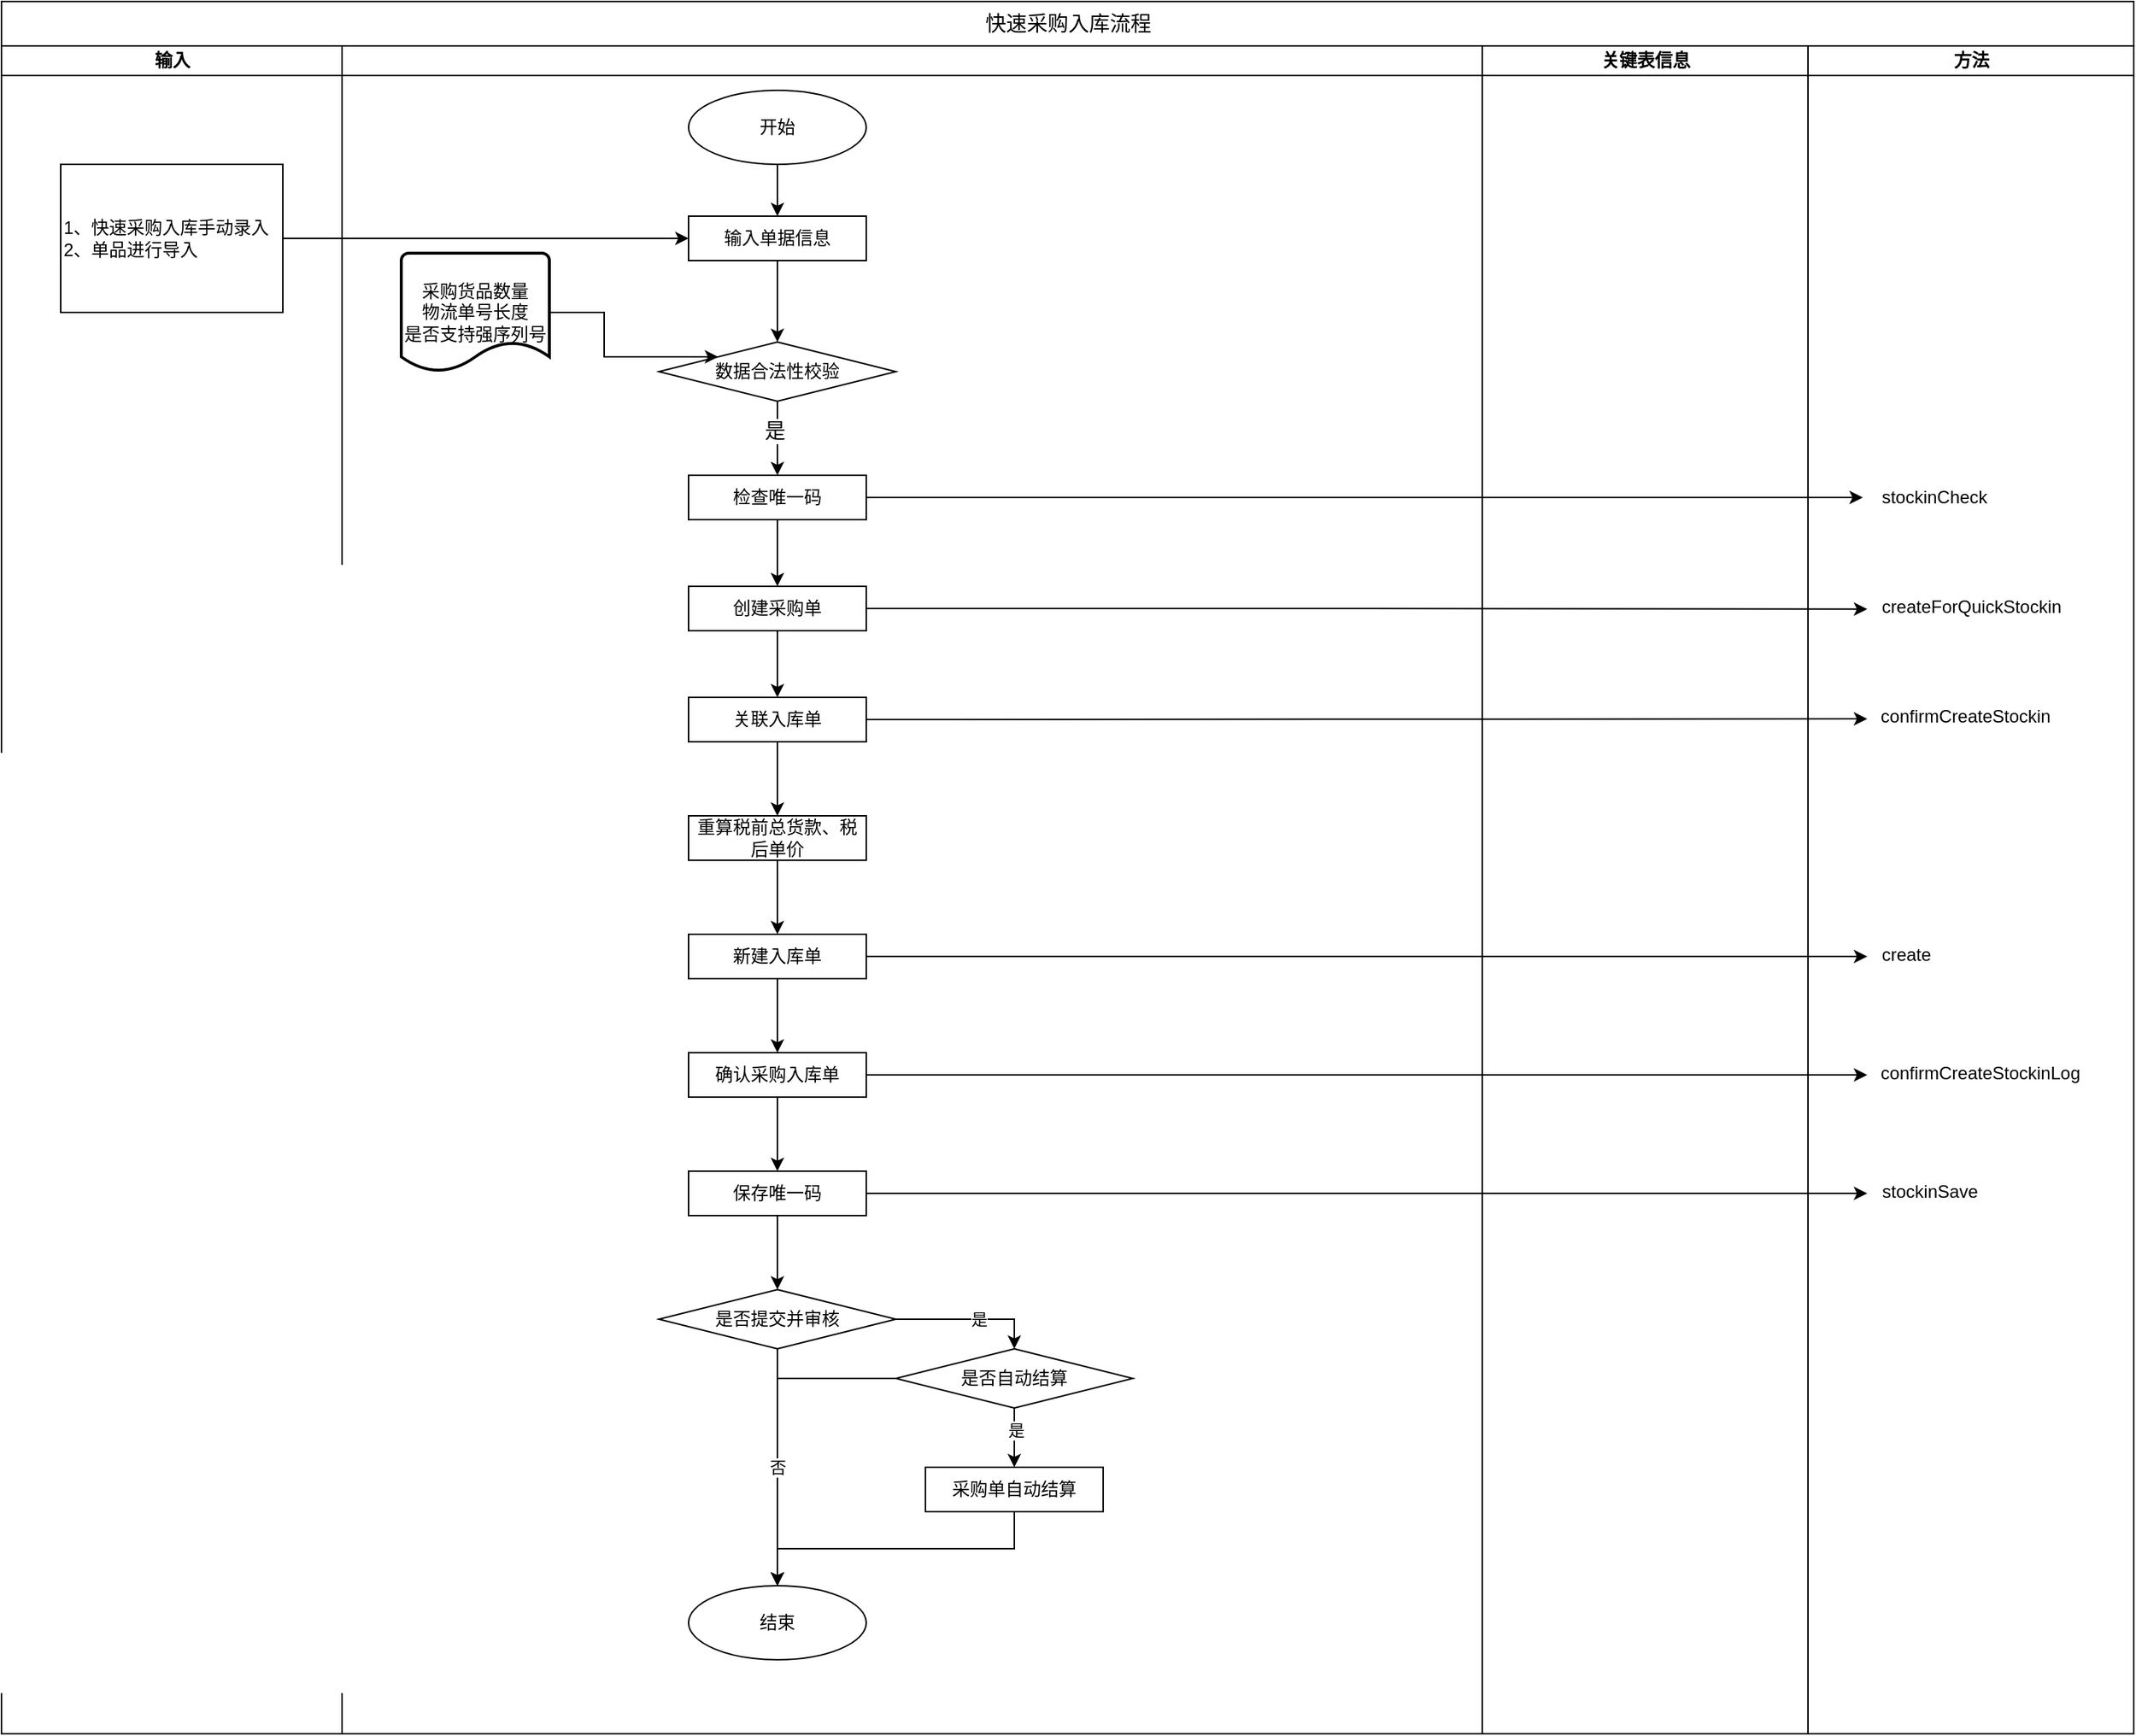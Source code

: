 <mxfile version="14.4.3" type="device"><diagram id="C5RBs43oDa-KdzZeNtuy" name="Page-1"><mxGraphModel dx="2153" dy="816" grid="1" gridSize="10" guides="1" tooltips="1" connect="1" arrows="1" fold="1" page="1" pageScale="1" pageWidth="827" pageHeight="1169" math="0" shadow="0"><root><mxCell id="WIyWlLk6GJQsqaUBKTNV-0"/><mxCell id="WIyWlLk6GJQsqaUBKTNV-1" parent="WIyWlLk6GJQsqaUBKTNV-0"/><mxCell id="MSajhKd6gucxSAgt9VXl-0" value="&lt;font face=&quot;helvetica&quot;&gt;&lt;span style=&quot;font-size: 14px ; font-weight: 400 ; background-color: rgb(255 , 255 , 255)&quot;&gt;快速采购入库流程&lt;/span&gt;&lt;/font&gt;" style="swimlane;html=1;childLayout=stackLayout;startSize=30;rounded=0;shadow=0;labelBackgroundColor=none;strokeWidth=1;fontFamily=Verdana;fontSize=8;align=center;" parent="WIyWlLk6GJQsqaUBKTNV-1" vertex="1"><mxGeometry x="-110" y="160" width="1440" height="1170" as="geometry"><mxRectangle x="170" y="140" width="100" height="30" as="alternateBounds"/></mxGeometry></mxCell><mxCell id="MSajhKd6gucxSAgt9VXl-1" value="输入" style="swimlane;html=1;startSize=20;" parent="MSajhKd6gucxSAgt9VXl-0" vertex="1"><mxGeometry y="30" width="230" height="1140" as="geometry"><mxRectangle y="30" width="30" height="1180" as="alternateBounds"/></mxGeometry></mxCell><mxCell id="MSajhKd6gucxSAgt9VXl-2" value="1、快速采购入库手动录入&lt;br&gt;2、单品进行导入" style="rounded=0;whiteSpace=wrap;html=1;align=left;" parent="MSajhKd6gucxSAgt9VXl-1" vertex="1"><mxGeometry x="40" y="80" width="150" height="100" as="geometry"/></mxCell><mxCell id="MSajhKd6gucxSAgt9VXl-3" value="&lt;br&gt;&lt;br&gt;" style="swimlane;html=1;startSize=20;" parent="MSajhKd6gucxSAgt9VXl-0" vertex="1"><mxGeometry x="230" y="30" width="990" height="1140" as="geometry"/></mxCell><mxCell id="MSajhKd6gucxSAgt9VXl-4" value="开始" style="ellipse;whiteSpace=wrap;html=1;" parent="MSajhKd6gucxSAgt9VXl-3" vertex="1"><mxGeometry x="234" y="30" width="120" height="50" as="geometry"/></mxCell><mxCell id="MSajhKd6gucxSAgt9VXl-26" value="数据合法性校验" style="rhombus;whiteSpace=wrap;html=1;" parent="MSajhKd6gucxSAgt9VXl-3" vertex="1"><mxGeometry x="214" y="200" width="160" height="40" as="geometry"/></mxCell><mxCell id="MSajhKd6gucxSAgt9VXl-27" style="edgeStyle=orthogonalEdgeStyle;rounded=0;orthogonalLoop=1;jettySize=auto;html=1;exitX=0.5;exitY=1;exitDx=0;exitDy=0;entryX=0.5;entryY=0;entryDx=0;entryDy=0;" parent="MSajhKd6gucxSAgt9VXl-3" source="MSajhKd6gucxSAgt9VXl-26" target="MSajhKd6gucxSAgt9VXl-30" edge="1"><mxGeometry relative="1" as="geometry"><Array as="points"/><mxPoint x="294" y="294" as="targetPoint"/></mxGeometry></mxCell><mxCell id="MSajhKd6gucxSAgt9VXl-28" value="&lt;span style=&quot;color: rgba(0 , 0 , 0 , 0) ; font-family: monospace ; font-size: 0px ; background-color: rgb(248 , 249 , 250)&quot;&gt;%3CmxGraphModel%3E%3Croot%3E%3CmxCell%20id%3D%220%22%2F%3E%3CmxCell%20id%3D%221%22%20parent%3D%220%22%2F%3E%3CmxCell%20id%3D%222%22%20value%3D%22%26lt%3Bfont%20style%3D%26quot%3Bfont-size%3A%2014px%26quot%3B%26gt%3B%E6%98%AF%26lt%3B%2Ffont%26gt%3B%22%20style%3D%22edgeLabel%3Bhtml%3D1%3Balign%3Dcenter%3BverticalAlign%3Dmiddle%3Bresizable%3D0%3Bpoints%3D%5B%5D%3B%22%20vertex%3D%221%22%20connectable%3D%220%22%20parent%3D%221%22%3E%3CmxGeometry%20x%3D%22967%22%20y%3D%221189%22%20as%3D%22geometry%22%2F%3E%3C%2FmxCell%3E%3C%2Froot%3E%3C%2FmxGraphModel%3E&lt;/span&gt;" style="edgeLabel;html=1;align=center;verticalAlign=middle;resizable=0;points=[];" parent="MSajhKd6gucxSAgt9VXl-27" vertex="1" connectable="0"><mxGeometry x="-0.22" y="1" relative="1" as="geometry"><mxPoint as="offset"/></mxGeometry></mxCell><mxCell id="MSajhKd6gucxSAgt9VXl-29" value="&lt;span style=&quot;font-size: 14px&quot;&gt;是&lt;/span&gt;" style="edgeLabel;html=1;align=center;verticalAlign=middle;resizable=0;points=[];" parent="MSajhKd6gucxSAgt9VXl-27" vertex="1" connectable="0"><mxGeometry x="-0.22" y="-2" relative="1" as="geometry"><mxPoint as="offset"/></mxGeometry></mxCell><mxCell id="MSajhKd6gucxSAgt9VXl-116" style="edgeStyle=orthogonalEdgeStyle;rounded=0;orthogonalLoop=1;jettySize=auto;html=1;exitX=0.5;exitY=1;exitDx=0;exitDy=0;entryX=0.5;entryY=0;entryDx=0;entryDy=0;" parent="MSajhKd6gucxSAgt9VXl-3" source="MSajhKd6gucxSAgt9VXl-30" target="MSajhKd6gucxSAgt9VXl-112" edge="1"><mxGeometry relative="1" as="geometry"/></mxCell><mxCell id="MSajhKd6gucxSAgt9VXl-30" value="检查唯一码" style="rounded=0;whiteSpace=wrap;html=1;" parent="MSajhKd6gucxSAgt9VXl-3" vertex="1"><mxGeometry x="234" y="290" width="120" height="30" as="geometry"/></mxCell><mxCell id="MSajhKd6gucxSAgt9VXl-31" value="采购货品数量&lt;br&gt;物流单号长度&lt;br&gt;是否支持强序列号" style="strokeWidth=2;html=1;shape=mxgraph.flowchart.document2;whiteSpace=wrap;size=0.25;" parent="MSajhKd6gucxSAgt9VXl-3" vertex="1"><mxGeometry x="40" y="140" width="100" height="80" as="geometry"/></mxCell><mxCell id="MSajhKd6gucxSAgt9VXl-32" style="edgeStyle=orthogonalEdgeStyle;rounded=0;orthogonalLoop=1;jettySize=auto;html=1;exitX=1;exitY=0.5;exitDx=0;exitDy=0;exitPerimeter=0;entryX=0;entryY=0;entryDx=0;entryDy=0;" parent="MSajhKd6gucxSAgt9VXl-3" source="MSajhKd6gucxSAgt9VXl-31" target="MSajhKd6gucxSAgt9VXl-26" edge="1"><mxGeometry relative="1" as="geometry"/></mxCell><mxCell id="MSajhKd6gucxSAgt9VXl-39" value="关键表信息" style="swimlane;html=1;startSize=20;" parent="MSajhKd6gucxSAgt9VXl-3" vertex="1"><mxGeometry x="770" width="220" height="1140" as="geometry"/></mxCell><mxCell id="MSajhKd6gucxSAgt9VXl-43" value="输入单据信息" style="rounded=0;whiteSpace=wrap;html=1;" parent="MSajhKd6gucxSAgt9VXl-3" vertex="1"><mxGeometry x="234" y="115" width="120" height="30" as="geometry"/></mxCell><mxCell id="MSajhKd6gucxSAgt9VXl-44" style="edgeStyle=orthogonalEdgeStyle;rounded=0;orthogonalLoop=1;jettySize=auto;html=1;exitX=0.5;exitY=1;exitDx=0;exitDy=0;entryX=0.5;entryY=0;entryDx=0;entryDy=0;" parent="MSajhKd6gucxSAgt9VXl-3" source="MSajhKd6gucxSAgt9VXl-4" target="MSajhKd6gucxSAgt9VXl-43" edge="1"><mxGeometry relative="1" as="geometry"/></mxCell><mxCell id="MSajhKd6gucxSAgt9VXl-45" style="edgeStyle=orthogonalEdgeStyle;rounded=0;orthogonalLoop=1;jettySize=auto;html=1;exitX=0.5;exitY=1;exitDx=0;exitDy=0;entryX=0.5;entryY=0;entryDx=0;entryDy=0;" parent="MSajhKd6gucxSAgt9VXl-3" source="MSajhKd6gucxSAgt9VXl-43" target="MSajhKd6gucxSAgt9VXl-26" edge="1"><mxGeometry relative="1" as="geometry"/></mxCell><mxCell id="MSajhKd6gucxSAgt9VXl-202" style="edgeStyle=orthogonalEdgeStyle;rounded=0;orthogonalLoop=1;jettySize=auto;html=1;exitX=0.5;exitY=1;exitDx=0;exitDy=0;entryX=0.5;entryY=0;entryDx=0;entryDy=0;" parent="MSajhKd6gucxSAgt9VXl-3" source="MSajhKd6gucxSAgt9VXl-112" target="MSajhKd6gucxSAgt9VXl-201" edge="1"><mxGeometry relative="1" as="geometry"/></mxCell><mxCell id="MSajhKd6gucxSAgt9VXl-112" value="创建采购单" style="rounded=0;whiteSpace=wrap;html=1;" parent="MSajhKd6gucxSAgt9VXl-3" vertex="1"><mxGeometry x="234" y="365" width="120" height="30" as="geometry"/></mxCell><mxCell id="MSajhKd6gucxSAgt9VXl-211" style="edgeStyle=orthogonalEdgeStyle;rounded=0;orthogonalLoop=1;jettySize=auto;html=1;exitX=0.5;exitY=1;exitDx=0;exitDy=0;entryX=0.5;entryY=0;entryDx=0;entryDy=0;" parent="MSajhKd6gucxSAgt9VXl-3" source="MSajhKd6gucxSAgt9VXl-201" target="MSajhKd6gucxSAgt9VXl-205" edge="1"><mxGeometry relative="1" as="geometry"/></mxCell><mxCell id="MSajhKd6gucxSAgt9VXl-201" value="关联入库单" style="rounded=0;whiteSpace=wrap;html=1;" parent="MSajhKd6gucxSAgt9VXl-3" vertex="1"><mxGeometry x="234" y="440" width="120" height="30" as="geometry"/></mxCell><mxCell id="MSajhKd6gucxSAgt9VXl-241" style="edgeStyle=orthogonalEdgeStyle;rounded=0;orthogonalLoop=1;jettySize=auto;html=1;exitX=0.5;exitY=1;exitDx=0;exitDy=0;" parent="MSajhKd6gucxSAgt9VXl-3" source="MSajhKd6gucxSAgt9VXl-205" target="MSajhKd6gucxSAgt9VXl-216" edge="1"><mxGeometry relative="1" as="geometry"/></mxCell><mxCell id="MSajhKd6gucxSAgt9VXl-205" value="重算税前总货款、税后单价" style="rounded=0;whiteSpace=wrap;html=1;" parent="MSajhKd6gucxSAgt9VXl-3" vertex="1"><mxGeometry x="234" y="520" width="120" height="30" as="geometry"/></mxCell><mxCell id="MSajhKd6gucxSAgt9VXl-219" style="edgeStyle=orthogonalEdgeStyle;rounded=0;orthogonalLoop=1;jettySize=auto;html=1;exitX=0.5;exitY=1;exitDx=0;exitDy=0;entryX=0.5;entryY=0;entryDx=0;entryDy=0;" parent="MSajhKd6gucxSAgt9VXl-3" source="MSajhKd6gucxSAgt9VXl-216" target="MSajhKd6gucxSAgt9VXl-218" edge="1"><mxGeometry relative="1" as="geometry"/></mxCell><mxCell id="MSajhKd6gucxSAgt9VXl-216" value="新建入库单" style="rounded=0;whiteSpace=wrap;html=1;" parent="MSajhKd6gucxSAgt9VXl-3" vertex="1"><mxGeometry x="234" y="600" width="120" height="30" as="geometry"/></mxCell><mxCell id="MSajhKd6gucxSAgt9VXl-222" style="edgeStyle=orthogonalEdgeStyle;rounded=0;orthogonalLoop=1;jettySize=auto;html=1;exitX=0.5;exitY=1;exitDx=0;exitDy=0;" parent="MSajhKd6gucxSAgt9VXl-3" source="MSajhKd6gucxSAgt9VXl-218" target="MSajhKd6gucxSAgt9VXl-221" edge="1"><mxGeometry relative="1" as="geometry"/></mxCell><mxCell id="MSajhKd6gucxSAgt9VXl-218" value="确认采购入库单" style="rounded=0;whiteSpace=wrap;html=1;" parent="MSajhKd6gucxSAgt9VXl-3" vertex="1"><mxGeometry x="234" y="680" width="120" height="30" as="geometry"/></mxCell><mxCell id="MSajhKd6gucxSAgt9VXl-226" style="edgeStyle=orthogonalEdgeStyle;rounded=0;orthogonalLoop=1;jettySize=auto;html=1;exitX=0.5;exitY=1;exitDx=0;exitDy=0;" parent="MSajhKd6gucxSAgt9VXl-3" source="MSajhKd6gucxSAgt9VXl-221" target="MSajhKd6gucxSAgt9VXl-223" edge="1"><mxGeometry relative="1" as="geometry"/></mxCell><mxCell id="MSajhKd6gucxSAgt9VXl-221" value="保存唯一码" style="rounded=0;whiteSpace=wrap;html=1;" parent="MSajhKd6gucxSAgt9VXl-3" vertex="1"><mxGeometry x="234" y="760" width="120" height="30" as="geometry"/></mxCell><mxCell id="MSajhKd6gucxSAgt9VXl-228" style="edgeStyle=orthogonalEdgeStyle;rounded=0;orthogonalLoop=1;jettySize=auto;html=1;exitX=1;exitY=0.5;exitDx=0;exitDy=0;entryX=0.5;entryY=0;entryDx=0;entryDy=0;" parent="MSajhKd6gucxSAgt9VXl-3" source="MSajhKd6gucxSAgt9VXl-223" target="MSajhKd6gucxSAgt9VXl-227" edge="1"><mxGeometry relative="1" as="geometry"/></mxCell><mxCell id="MSajhKd6gucxSAgt9VXl-229" value="是" style="edgeLabel;html=1;align=center;verticalAlign=middle;resizable=0;points=[];" parent="MSajhKd6gucxSAgt9VXl-228" vertex="1" connectable="0"><mxGeometry x="0.109" relative="1" as="geometry"><mxPoint as="offset"/></mxGeometry></mxCell><mxCell id="MSajhKd6gucxSAgt9VXl-237" style="edgeStyle=orthogonalEdgeStyle;rounded=0;orthogonalLoop=1;jettySize=auto;html=1;exitX=0.5;exitY=1;exitDx=0;exitDy=0;entryX=0.5;entryY=0;entryDx=0;entryDy=0;" parent="MSajhKd6gucxSAgt9VXl-3" source="MSajhKd6gucxSAgt9VXl-223" target="MSajhKd6gucxSAgt9VXl-230" edge="1"><mxGeometry relative="1" as="geometry"/></mxCell><mxCell id="MSajhKd6gucxSAgt9VXl-223" value="是否提交并审核" style="rhombus;whiteSpace=wrap;html=1;" parent="MSajhKd6gucxSAgt9VXl-3" vertex="1"><mxGeometry x="214" y="840" width="160" height="40" as="geometry"/></mxCell><mxCell id="MSajhKd6gucxSAgt9VXl-231" style="edgeStyle=orthogonalEdgeStyle;rounded=0;orthogonalLoop=1;jettySize=auto;html=1;exitX=0.5;exitY=1;exitDx=0;exitDy=0;entryX=0.5;entryY=0;entryDx=0;entryDy=0;" parent="MSajhKd6gucxSAgt9VXl-3" source="MSajhKd6gucxSAgt9VXl-227" target="MSajhKd6gucxSAgt9VXl-235" edge="1"><mxGeometry relative="1" as="geometry"><mxPoint x="454" y="1025" as="targetPoint"/><Array as="points"/></mxGeometry></mxCell><mxCell id="MSajhKd6gucxSAgt9VXl-233" value="是" style="edgeLabel;html=1;align=center;verticalAlign=middle;resizable=0;points=[];" parent="MSajhKd6gucxSAgt9VXl-231" vertex="1" connectable="0"><mxGeometry x="-0.258" y="1" relative="1" as="geometry"><mxPoint as="offset"/></mxGeometry></mxCell><mxCell id="MSajhKd6gucxSAgt9VXl-239" style="edgeStyle=orthogonalEdgeStyle;rounded=0;orthogonalLoop=1;jettySize=auto;html=1;exitX=0;exitY=0.5;exitDx=0;exitDy=0;entryX=0.5;entryY=0;entryDx=0;entryDy=0;" parent="MSajhKd6gucxSAgt9VXl-3" source="MSajhKd6gucxSAgt9VXl-227" target="MSajhKd6gucxSAgt9VXl-230" edge="1"><mxGeometry relative="1" as="geometry"/></mxCell><mxCell id="MSajhKd6gucxSAgt9VXl-247" value="否" style="edgeLabel;html=1;align=center;verticalAlign=middle;resizable=0;points=[];" parent="MSajhKd6gucxSAgt9VXl-239" vertex="1" connectable="0"><mxGeometry x="0.5" y="-1" relative="1" as="geometry"><mxPoint x="1" y="-25" as="offset"/></mxGeometry></mxCell><mxCell id="MSajhKd6gucxSAgt9VXl-227" value="是否自动结算" style="rhombus;whiteSpace=wrap;html=1;" parent="MSajhKd6gucxSAgt9VXl-3" vertex="1"><mxGeometry x="374" y="880" width="160" height="40" as="geometry"/></mxCell><mxCell id="MSajhKd6gucxSAgt9VXl-230" value="结束" style="ellipse;whiteSpace=wrap;html=1;" parent="MSajhKd6gucxSAgt9VXl-3" vertex="1"><mxGeometry x="234" y="1040" width="120" height="50" as="geometry"/></mxCell><mxCell id="MSajhKd6gucxSAgt9VXl-236" style="edgeStyle=orthogonalEdgeStyle;rounded=0;orthogonalLoop=1;jettySize=auto;html=1;exitX=0.5;exitY=1;exitDx=0;exitDy=0;entryX=0.5;entryY=0;entryDx=0;entryDy=0;" parent="MSajhKd6gucxSAgt9VXl-3" source="MSajhKd6gucxSAgt9VXl-235" target="MSajhKd6gucxSAgt9VXl-230" edge="1"><mxGeometry relative="1" as="geometry"/></mxCell><mxCell id="MSajhKd6gucxSAgt9VXl-235" value="采购单自动结算" style="rounded=0;whiteSpace=wrap;html=1;" parent="MSajhKd6gucxSAgt9VXl-3" vertex="1"><mxGeometry x="394" y="960" width="120" height="30" as="geometry"/></mxCell><mxCell id="MSajhKd6gucxSAgt9VXl-85" value="方法" style="swimlane;html=1;startSize=20;" parent="MSajhKd6gucxSAgt9VXl-0" vertex="1"><mxGeometry x="1220" y="30" width="220" height="1140" as="geometry"/></mxCell><mxCell id="MSajhKd6gucxSAgt9VXl-87" value="stockinCheck" style="text;html=1;align=center;verticalAlign=middle;resizable=0;points=[];autosize=1;" parent="MSajhKd6gucxSAgt9VXl-85" vertex="1"><mxGeometry x="40" y="295" width="90" height="20" as="geometry"/></mxCell><mxCell id="MSajhKd6gucxSAgt9VXl-115" value="createForQuickStockin" style="text;html=1;align=center;verticalAlign=middle;resizable=0;points=[];autosize=1;" parent="MSajhKd6gucxSAgt9VXl-85" vertex="1"><mxGeometry x="40" y="369" width="140" height="20" as="geometry"/></mxCell><mxCell id="MSajhKd6gucxSAgt9VXl-204" value="confirmCreateStockin" style="text;html=1;align=center;verticalAlign=middle;resizable=0;points=[];autosize=1;" parent="MSajhKd6gucxSAgt9VXl-85" vertex="1"><mxGeometry x="41" y="443" width="130" height="20" as="geometry"/></mxCell><mxCell id="MSajhKd6gucxSAgt9VXl-248" value="create" style="text;html=1;align=center;verticalAlign=middle;resizable=0;points=[];autosize=1;" parent="MSajhKd6gucxSAgt9VXl-85" vertex="1"><mxGeometry x="41" y="604" width="50" height="20" as="geometry"/></mxCell><mxCell id="MSajhKd6gucxSAgt9VXl-249" value="confirmCreateStockinLog" style="text;html=1;align=center;verticalAlign=middle;resizable=0;points=[];autosize=1;" parent="MSajhKd6gucxSAgt9VXl-85" vertex="1"><mxGeometry x="41" y="684" width="150" height="20" as="geometry"/></mxCell><mxCell id="MSajhKd6gucxSAgt9VXl-251" value="stockinSave" style="text;html=1;align=center;verticalAlign=middle;resizable=0;points=[];autosize=1;" parent="MSajhKd6gucxSAgt9VXl-85" vertex="1"><mxGeometry x="42" y="764" width="80" height="20" as="geometry"/></mxCell><mxCell id="MSajhKd6gucxSAgt9VXl-96" style="edgeStyle=orthogonalEdgeStyle;rounded=0;orthogonalLoop=1;jettySize=auto;html=1;exitX=1;exitY=0.5;exitDx=0;exitDy=0;entryX=0;entryY=0.5;entryDx=0;entryDy=0;" parent="MSajhKd6gucxSAgt9VXl-0" source="MSajhKd6gucxSAgt9VXl-2" target="MSajhKd6gucxSAgt9VXl-43" edge="1"><mxGeometry relative="1" as="geometry"/></mxCell><mxCell id="MSajhKd6gucxSAgt9VXl-114" style="edgeStyle=orthogonalEdgeStyle;rounded=0;orthogonalLoop=1;jettySize=auto;html=1;exitX=1;exitY=0.5;exitDx=0;exitDy=0;entryX=-0.033;entryY=0.5;entryDx=0;entryDy=0;entryPerimeter=0;" parent="MSajhKd6gucxSAgt9VXl-0" source="MSajhKd6gucxSAgt9VXl-30" target="MSajhKd6gucxSAgt9VXl-87" edge="1"><mxGeometry relative="1" as="geometry"/></mxCell><mxCell id="MSajhKd6gucxSAgt9VXl-209" style="edgeStyle=orthogonalEdgeStyle;rounded=0;orthogonalLoop=1;jettySize=auto;html=1;exitX=1;exitY=0.5;exitDx=0;exitDy=0;" parent="WIyWlLk6GJQsqaUBKTNV-1" source="MSajhKd6gucxSAgt9VXl-112" edge="1"><mxGeometry relative="1" as="geometry"><mxPoint x="1150" y="570.412" as="targetPoint"/></mxGeometry></mxCell><mxCell id="MSajhKd6gucxSAgt9VXl-210" style="edgeStyle=orthogonalEdgeStyle;rounded=0;orthogonalLoop=1;jettySize=auto;html=1;exitX=1;exitY=0.5;exitDx=0;exitDy=0;" parent="WIyWlLk6GJQsqaUBKTNV-1" source="MSajhKd6gucxSAgt9VXl-201" edge="1"><mxGeometry relative="1" as="geometry"><mxPoint x="1150" y="644.529" as="targetPoint"/></mxGeometry></mxCell><mxCell id="MSajhKd6gucxSAgt9VXl-243" style="edgeStyle=orthogonalEdgeStyle;rounded=0;orthogonalLoop=1;jettySize=auto;html=1;exitX=1;exitY=0.5;exitDx=0;exitDy=0;" parent="WIyWlLk6GJQsqaUBKTNV-1" source="MSajhKd6gucxSAgt9VXl-216" edge="1"><mxGeometry relative="1" as="geometry"><mxPoint x="1150" y="805" as="targetPoint"/></mxGeometry></mxCell><mxCell id="MSajhKd6gucxSAgt9VXl-244" style="edgeStyle=orthogonalEdgeStyle;rounded=0;orthogonalLoop=1;jettySize=auto;html=1;exitX=1;exitY=0.5;exitDx=0;exitDy=0;" parent="WIyWlLk6GJQsqaUBKTNV-1" source="MSajhKd6gucxSAgt9VXl-218" edge="1"><mxGeometry relative="1" as="geometry"><mxPoint x="1150" y="885" as="targetPoint"/></mxGeometry></mxCell><mxCell id="MSajhKd6gucxSAgt9VXl-250" style="edgeStyle=orthogonalEdgeStyle;rounded=0;orthogonalLoop=1;jettySize=auto;html=1;exitX=1;exitY=0.5;exitDx=0;exitDy=0;" parent="WIyWlLk6GJQsqaUBKTNV-1" source="MSajhKd6gucxSAgt9VXl-221" edge="1"><mxGeometry relative="1" as="geometry"><mxPoint x="1150" y="965" as="targetPoint"/></mxGeometry></mxCell></root></mxGraphModel></diagram></mxfile>